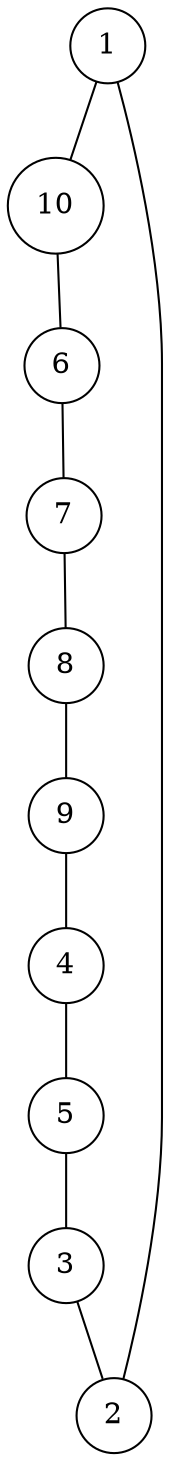 graph random1792309082 {
	node [shape=circle fillcolor=white]
	1 [ pos = "0.091968,2.375786!"]
	2 [ pos = "0.998580,2.604392!"]
	3 [ pos = "0.678879,3.513546!"]
	4 [ pos = "3.145867,4.011068!"]
	5 [ pos = "0.962430,4.269711!"]
	6 [ pos = "1.836947,1.628039!"]
	7 [ pos = "2.264941,1.027642!"]
	8 [ pos = "4.339346,0.501421!"]
	9 [ pos = "5.000000,1.457559!"]
	10 [ pos = "0.679185,1.947345!"]

	1 -- 10
	2 -- 1
	3 -- 2
	4 -- 5
	5 -- 3
	6 -- 7
	7 -- 8
	8 -- 9
	9 -- 4
	10 -- 6
}